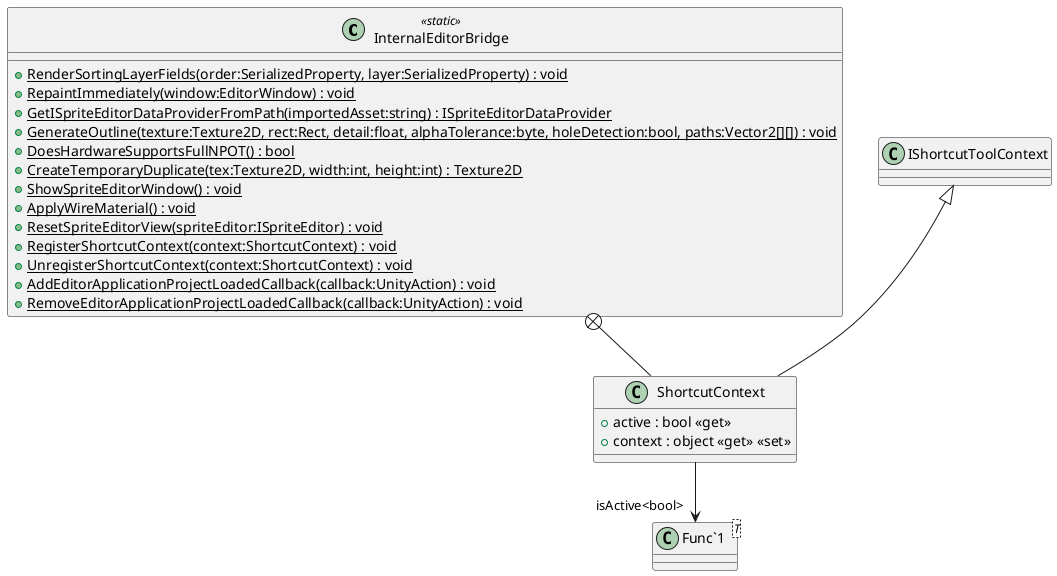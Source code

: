 @startuml
class InternalEditorBridge <<static>> {
    + {static} RenderSortingLayerFields(order:SerializedProperty, layer:SerializedProperty) : void
    + {static} RepaintImmediately(window:EditorWindow) : void
    + {static} GetISpriteEditorDataProviderFromPath(importedAsset:string) : ISpriteEditorDataProvider
    + {static} GenerateOutline(texture:Texture2D, rect:Rect, detail:float, alphaTolerance:byte, holeDetection:bool, paths:Vector2[][]) : void
    + {static} DoesHardwareSupportsFullNPOT() : bool
    + {static} CreateTemporaryDuplicate(tex:Texture2D, width:int, height:int) : Texture2D
    + {static} ShowSpriteEditorWindow() : void
    + {static} ApplyWireMaterial() : void
    + {static} ResetSpriteEditorView(spriteEditor:ISpriteEditor) : void
    + {static} RegisterShortcutContext(context:ShortcutContext) : void
    + {static} UnregisterShortcutContext(context:ShortcutContext) : void
    + {static} AddEditorApplicationProjectLoadedCallback(callback:UnityAction) : void
    + {static} RemoveEditorApplicationProjectLoadedCallback(callback:UnityAction) : void
}
class ShortcutContext {
    + active : bool <<get>>
    + context : object <<get>> <<set>>
}
class "Func`1"<T> {
}
InternalEditorBridge +-- ShortcutContext
IShortcutToolContext <|-- ShortcutContext
ShortcutContext --> "isActive<bool>" "Func`1"
@enduml
